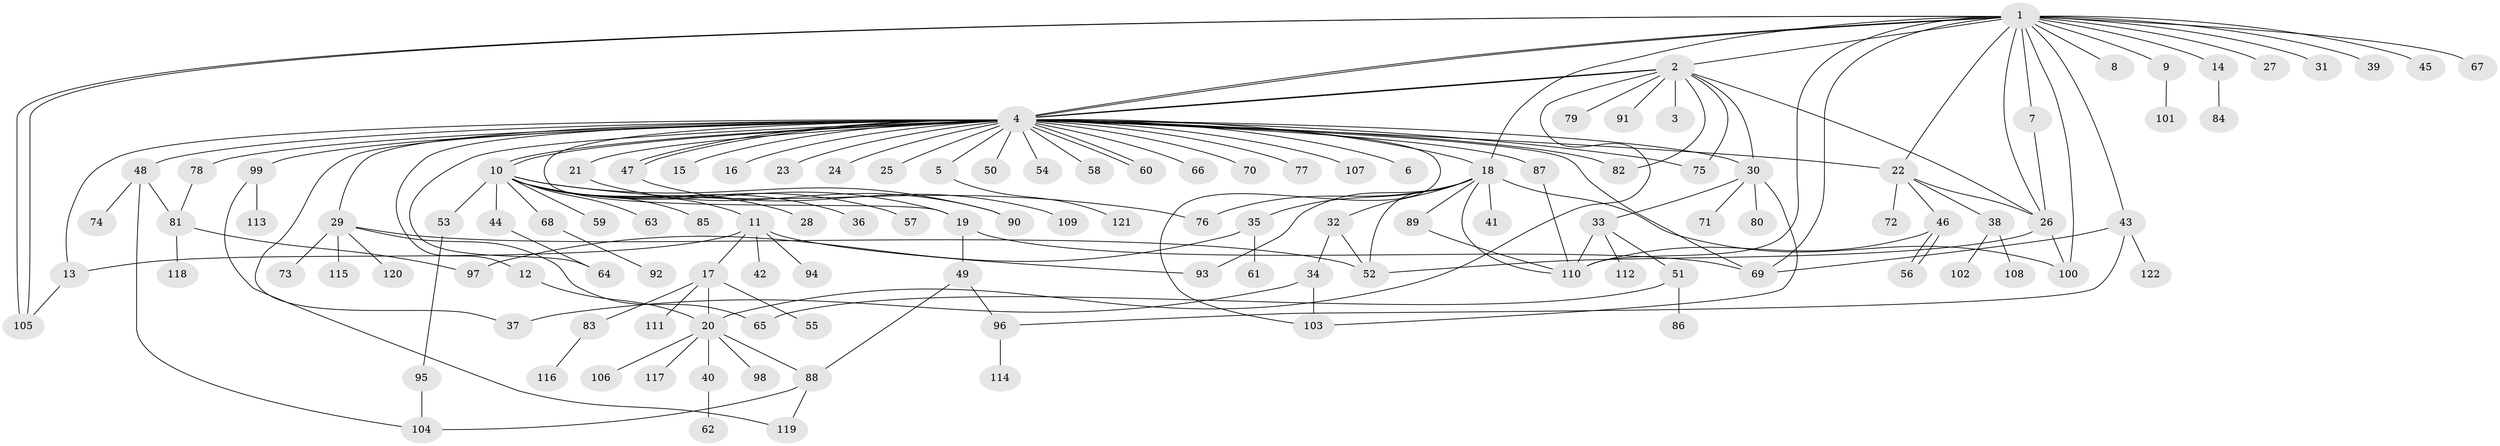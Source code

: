 // Generated by graph-tools (version 1.1) at 2025/14/03/09/25 04:14:47]
// undirected, 122 vertices, 170 edges
graph export_dot {
graph [start="1"]
  node [color=gray90,style=filled];
  1;
  2;
  3;
  4;
  5;
  6;
  7;
  8;
  9;
  10;
  11;
  12;
  13;
  14;
  15;
  16;
  17;
  18;
  19;
  20;
  21;
  22;
  23;
  24;
  25;
  26;
  27;
  28;
  29;
  30;
  31;
  32;
  33;
  34;
  35;
  36;
  37;
  38;
  39;
  40;
  41;
  42;
  43;
  44;
  45;
  46;
  47;
  48;
  49;
  50;
  51;
  52;
  53;
  54;
  55;
  56;
  57;
  58;
  59;
  60;
  61;
  62;
  63;
  64;
  65;
  66;
  67;
  68;
  69;
  70;
  71;
  72;
  73;
  74;
  75;
  76;
  77;
  78;
  79;
  80;
  81;
  82;
  83;
  84;
  85;
  86;
  87;
  88;
  89;
  90;
  91;
  92;
  93;
  94;
  95;
  96;
  97;
  98;
  99;
  100;
  101;
  102;
  103;
  104;
  105;
  106;
  107;
  108;
  109;
  110;
  111;
  112;
  113;
  114;
  115;
  116;
  117;
  118;
  119;
  120;
  121;
  122;
  1 -- 2;
  1 -- 4;
  1 -- 4;
  1 -- 7;
  1 -- 8;
  1 -- 9;
  1 -- 14;
  1 -- 18;
  1 -- 22;
  1 -- 26;
  1 -- 27;
  1 -- 31;
  1 -- 39;
  1 -- 43;
  1 -- 45;
  1 -- 67;
  1 -- 69;
  1 -- 100;
  1 -- 105;
  1 -- 105;
  1 -- 110;
  2 -- 3;
  2 -- 4;
  2 -- 4;
  2 -- 20;
  2 -- 26;
  2 -- 30;
  2 -- 75;
  2 -- 79;
  2 -- 82;
  2 -- 91;
  4 -- 5;
  4 -- 6;
  4 -- 10;
  4 -- 10;
  4 -- 12;
  4 -- 13;
  4 -- 15;
  4 -- 16;
  4 -- 18;
  4 -- 19;
  4 -- 21;
  4 -- 22;
  4 -- 23;
  4 -- 24;
  4 -- 25;
  4 -- 29;
  4 -- 30;
  4 -- 37;
  4 -- 47;
  4 -- 47;
  4 -- 48;
  4 -- 50;
  4 -- 54;
  4 -- 58;
  4 -- 60;
  4 -- 60;
  4 -- 64;
  4 -- 66;
  4 -- 69;
  4 -- 70;
  4 -- 75;
  4 -- 77;
  4 -- 78;
  4 -- 82;
  4 -- 87;
  4 -- 99;
  4 -- 103;
  4 -- 107;
  5 -- 121;
  7 -- 26;
  9 -- 101;
  10 -- 11;
  10 -- 19;
  10 -- 28;
  10 -- 36;
  10 -- 44;
  10 -- 53;
  10 -- 57;
  10 -- 59;
  10 -- 63;
  10 -- 68;
  10 -- 76;
  10 -- 85;
  10 -- 90;
  11 -- 13;
  11 -- 17;
  11 -- 42;
  11 -- 93;
  11 -- 94;
  12 -- 20;
  13 -- 105;
  14 -- 84;
  17 -- 20;
  17 -- 55;
  17 -- 83;
  17 -- 111;
  18 -- 32;
  18 -- 35;
  18 -- 41;
  18 -- 52;
  18 -- 76;
  18 -- 89;
  18 -- 93;
  18 -- 100;
  18 -- 110;
  19 -- 49;
  19 -- 69;
  20 -- 40;
  20 -- 88;
  20 -- 98;
  20 -- 106;
  20 -- 117;
  21 -- 90;
  22 -- 26;
  22 -- 38;
  22 -- 46;
  22 -- 72;
  26 -- 52;
  26 -- 100;
  29 -- 52;
  29 -- 65;
  29 -- 73;
  29 -- 115;
  29 -- 120;
  30 -- 33;
  30 -- 71;
  30 -- 80;
  30 -- 103;
  32 -- 34;
  32 -- 52;
  33 -- 51;
  33 -- 110;
  33 -- 112;
  34 -- 37;
  34 -- 103;
  35 -- 61;
  35 -- 97;
  38 -- 102;
  38 -- 108;
  40 -- 62;
  43 -- 69;
  43 -- 96;
  43 -- 122;
  44 -- 64;
  46 -- 56;
  46 -- 56;
  46 -- 110;
  47 -- 109;
  48 -- 74;
  48 -- 81;
  48 -- 104;
  49 -- 88;
  49 -- 96;
  51 -- 65;
  51 -- 86;
  53 -- 95;
  68 -- 92;
  78 -- 81;
  81 -- 97;
  81 -- 118;
  83 -- 116;
  87 -- 110;
  88 -- 104;
  88 -- 119;
  89 -- 110;
  95 -- 104;
  96 -- 114;
  99 -- 113;
  99 -- 119;
}
